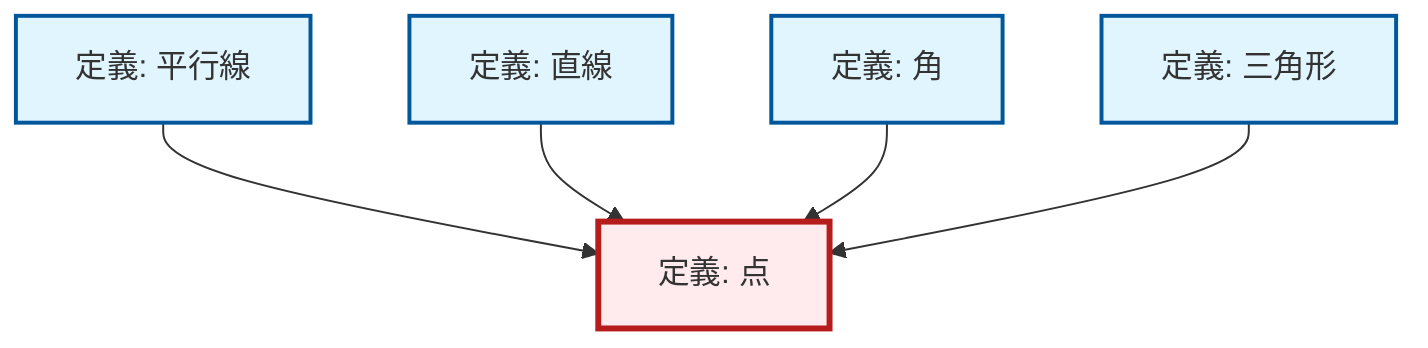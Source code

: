 graph TD
    classDef definition fill:#e1f5fe,stroke:#01579b,stroke-width:2px
    classDef theorem fill:#f3e5f5,stroke:#4a148c,stroke-width:2px
    classDef axiom fill:#fff3e0,stroke:#e65100,stroke-width:2px
    classDef example fill:#e8f5e9,stroke:#1b5e20,stroke-width:2px
    classDef current fill:#ffebee,stroke:#b71c1c,stroke-width:3px
    def-angle["定義: 角"]:::definition
    def-triangle["定義: 三角形"]:::definition
    def-parallel["定義: 平行線"]:::definition
    def-point["定義: 点"]:::definition
    def-line["定義: 直線"]:::definition
    def-parallel --> def-point
    def-line --> def-point
    def-angle --> def-point
    def-triangle --> def-point
    class def-point current
